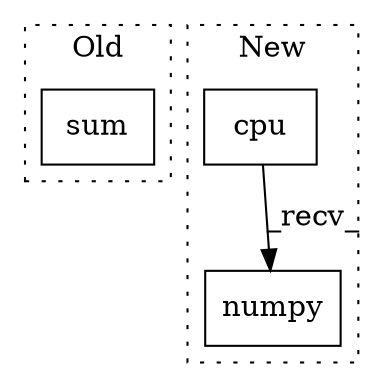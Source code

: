 digraph G {
subgraph cluster0 {
1 [label="sum" a="32" s="813" l="5" shape="box"];
label = "Old";
style="dotted";
}
subgraph cluster1 {
2 [label="cpu" a="32" s="1273" l="5" shape="box"];
3 [label="numpy" a="32" s="1279" l="7" shape="box"];
label = "New";
style="dotted";
}
2 -> 3 [label="_recv_"];
}